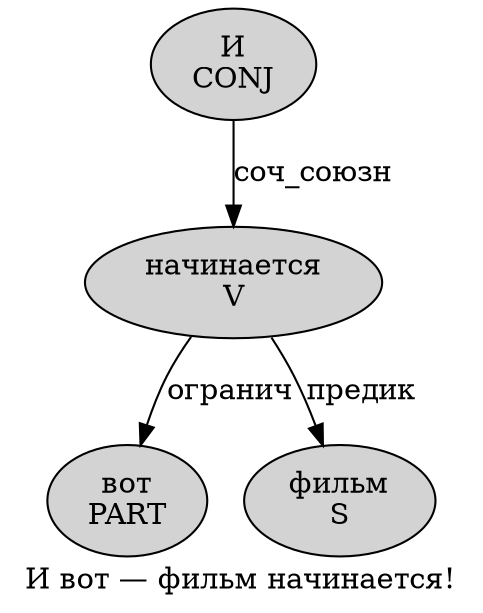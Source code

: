 digraph SENTENCE_4945 {
	graph [label="И вот — фильм начинается!"]
	node [style=filled]
		0 [label="И
CONJ" color="" fillcolor=lightgray penwidth=1 shape=ellipse]
		1 [label="вот
PART" color="" fillcolor=lightgray penwidth=1 shape=ellipse]
		3 [label="фильм
S" color="" fillcolor=lightgray penwidth=1 shape=ellipse]
		4 [label="начинается
V" color="" fillcolor=lightgray penwidth=1 shape=ellipse]
			0 -> 4 [label="соч_союзн"]
			4 -> 1 [label="огранич"]
			4 -> 3 [label="предик"]
}